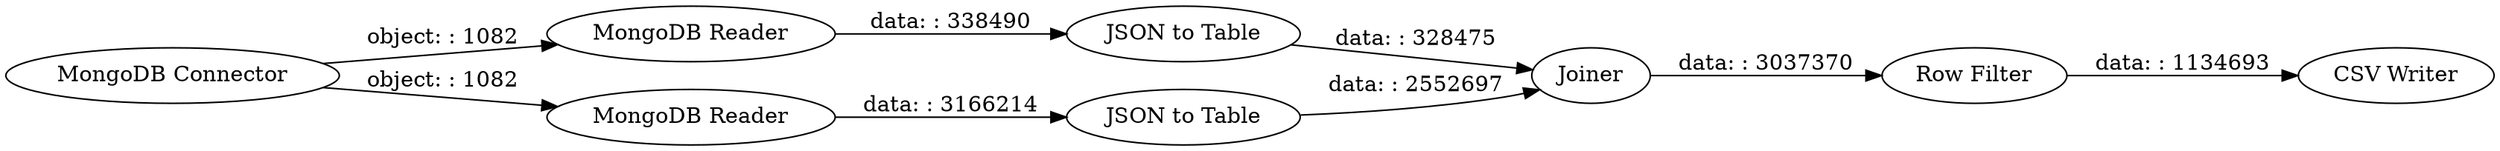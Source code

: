 digraph {
	"-3309431070603450155_6" [label="MongoDB Reader"]
	"-3309431070603450155_10" [label="Row Filter"]
	"-3309431070603450155_3" [label="MongoDB Reader"]
	"-3309431070603450155_9" [label=Joiner]
	"-3309431070603450155_8" [label="JSON to Table"]
	"-3309431070603450155_11" [label="CSV Writer"]
	"-3309431070603450155_7" [label="JSON to Table"]
	"-3309431070603450155_2" [label="MongoDB Connector"]
	"-3309431070603450155_6" -> "-3309431070603450155_8" [label="data: : 338490"]
	"-3309431070603450155_10" -> "-3309431070603450155_11" [label="data: : 1134693"]
	"-3309431070603450155_2" -> "-3309431070603450155_6" [label="object: : 1082"]
	"-3309431070603450155_7" -> "-3309431070603450155_9" [label="data: : 2552697"]
	"-3309431070603450155_3" -> "-3309431070603450155_7" [label="data: : 3166214"]
	"-3309431070603450155_8" -> "-3309431070603450155_9" [label="data: : 328475"]
	"-3309431070603450155_2" -> "-3309431070603450155_3" [label="object: : 1082"]
	"-3309431070603450155_9" -> "-3309431070603450155_10" [label="data: : 3037370"]
	rankdir=LR
}
